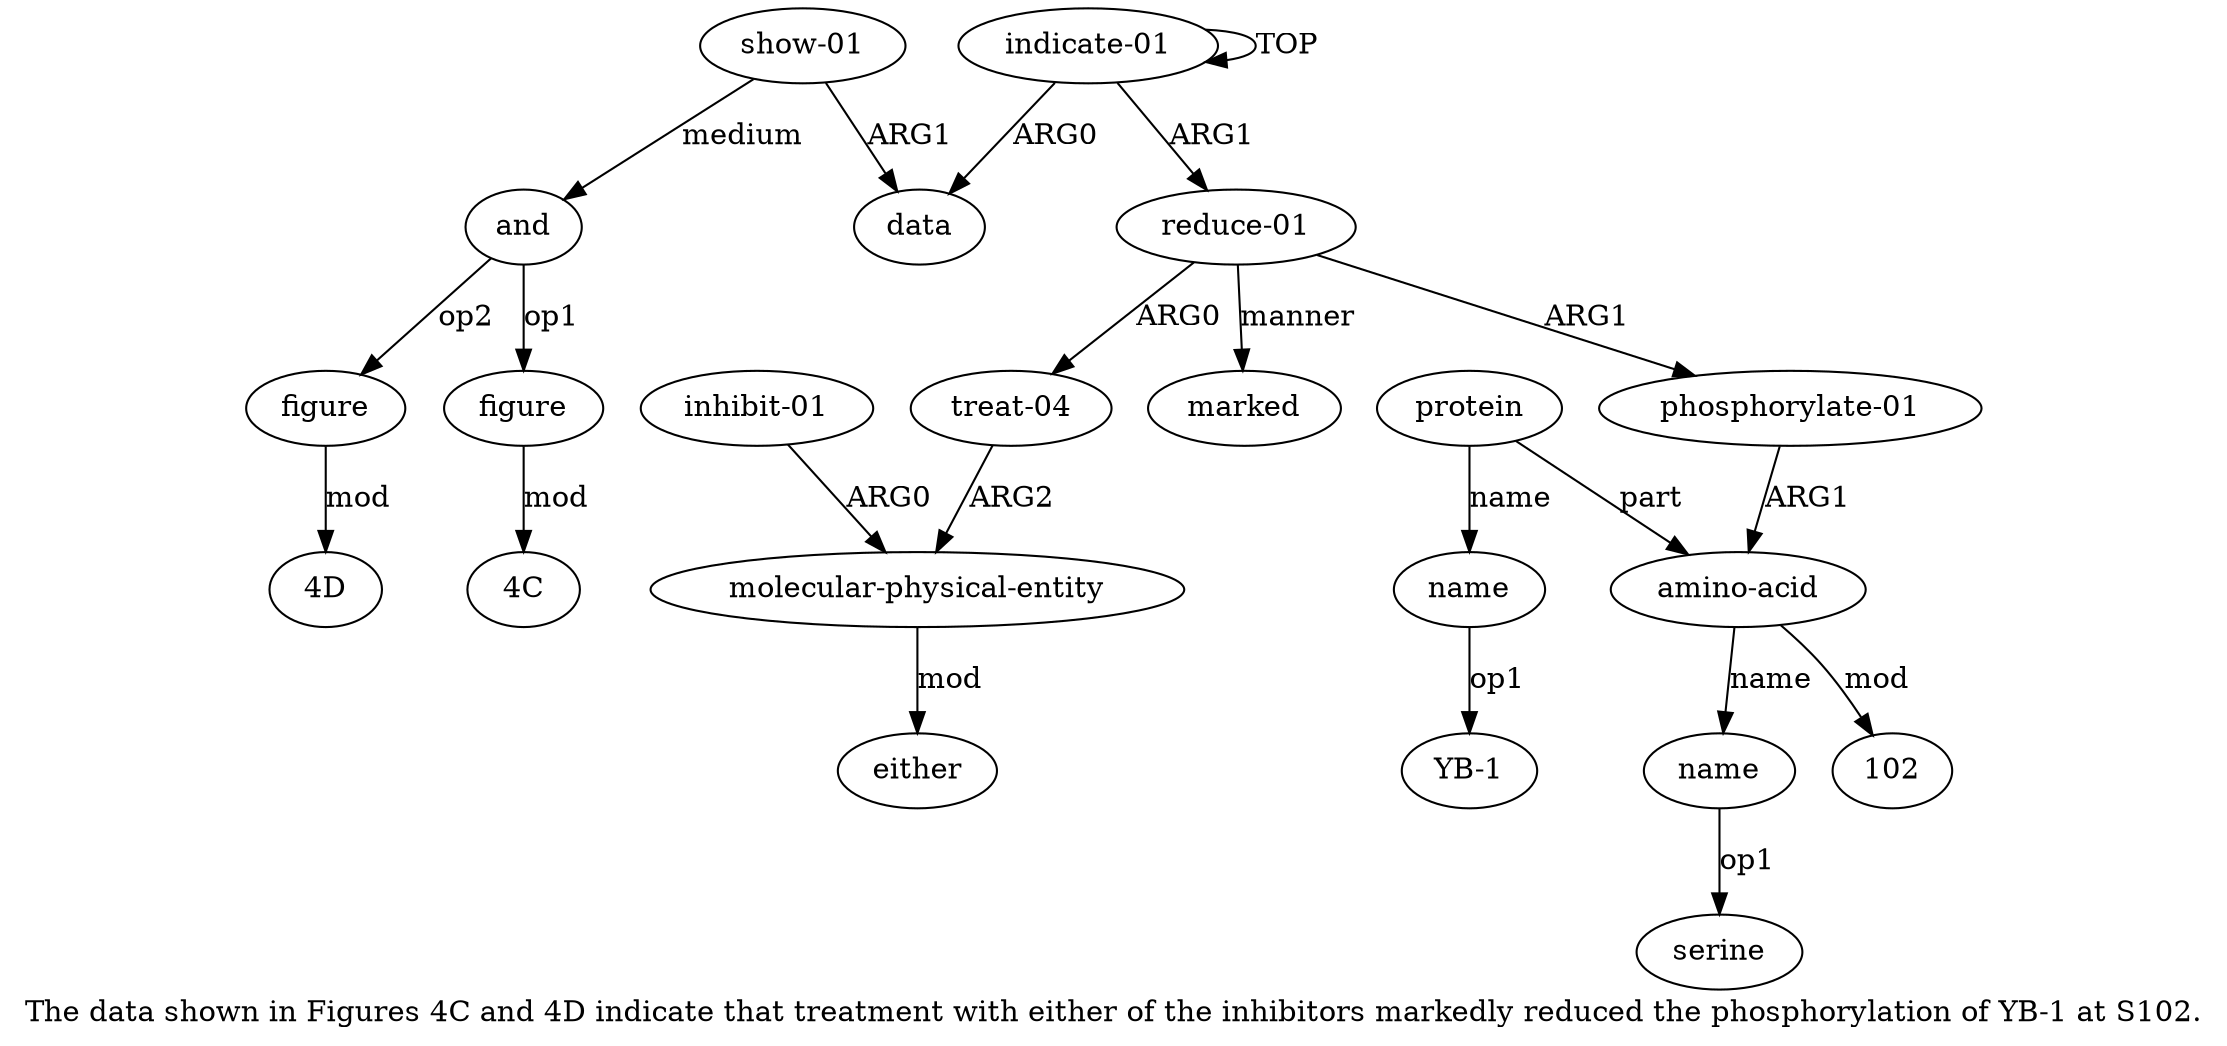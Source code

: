 digraph  {
	graph [label="The data shown in Figures 4C and 4D indicate that treatment with either of the inhibitors markedly reduced the phosphorylation of \
YB-1 at S102."];
	node [label="\N"];
	"a4 4C"	 [color=black,
		gold_ind=-1,
		gold_label="4C",
		label="4C",
		test_ind=-1,
		test_label="4C"];
	"a5 4D"	 [color=black,
		gold_ind=-1,
		gold_label="4D",
		label="4D",
		test_ind=-1,
		test_label="4D"];
	a15	 [color=black,
		gold_ind=15,
		gold_label=name,
		label=name,
		test_ind=15,
		test_label=name];
	"a15 YB-1"	 [color=black,
		gold_ind=-1,
		gold_label="YB-1",
		label="YB-1",
		test_ind=-1,
		test_label="YB-1"];
	a15 -> "a15 YB-1" [key=0,
	color=black,
	gold_label=op1,
	label=op1,
	test_label=op1];
a14 [color=black,
	gold_ind=14,
	gold_label=protein,
	label=protein,
	test_ind=14,
	test_label=protein];
a14 -> a15 [key=0,
color=black,
gold_label=name,
label=name,
test_label=name];
a12 [color=black,
gold_ind=12,
gold_label="amino-acid",
label="amino-acid",
test_ind=12,
test_label="amino-acid"];
a14 -> a12 [key=0,
color=black,
gold_label=part,
label=part,
test_label=part];
a16 [color=black,
gold_ind=16,
gold_label=marked,
label=marked,
test_ind=16,
test_label=marked];
a11 [color=black,
gold_ind=11,
gold_label="phosphorylate-01",
label="phosphorylate-01",
test_ind=11,
test_label="phosphorylate-01"];
a11 -> a12 [key=0,
color=black,
gold_label=ARG1,
label=ARG1,
test_label=ARG1];
a10 [color=black,
gold_ind=10,
gold_label="inhibit-01",
label="inhibit-01",
test_ind=10,
test_label="inhibit-01"];
a8 [color=black,
gold_ind=8,
gold_label="molecular-physical-entity",
label="molecular-physical-entity",
test_ind=8,
test_label="molecular-physical-entity"];
a10 -> a8 [key=0,
color=black,
gold_label=ARG0,
label=ARG0,
test_label=ARG0];
a13 [color=black,
gold_ind=13,
gold_label=name,
label=name,
test_ind=13,
test_label=name];
"a13 serine" [color=black,
gold_ind=-1,
gold_label=serine,
label=serine,
test_ind=-1,
test_label=serine];
a13 -> "a13 serine" [key=0,
color=black,
gold_label=op1,
label=op1,
test_label=op1];
a12 -> a13 [key=0,
color=black,
gold_label=name,
label=name,
test_label=name];
"a12 102" [color=black,
gold_ind=-1,
gold_label=102,
label=102,
test_ind=-1,
test_label=102];
a12 -> "a12 102" [key=0,
color=black,
gold_label=mod,
label=mod,
test_label=mod];
a1 [color=black,
gold_ind=1,
gold_label=data,
label=data,
test_ind=1,
test_label=data];
a0 [color=black,
gold_ind=0,
gold_label="indicate-01",
label="indicate-01",
test_ind=0,
test_label="indicate-01"];
a0 -> a1 [key=0,
color=black,
gold_label=ARG0,
label=ARG0,
test_label=ARG0];
a0 -> a0 [key=0,
color=black,
gold_label=TOP,
label=TOP,
test_label=TOP];
a6 [color=black,
gold_ind=6,
gold_label="reduce-01",
label="reduce-01",
test_ind=6,
test_label="reduce-01"];
a0 -> a6 [key=0,
color=black,
gold_label=ARG1,
label=ARG1,
test_label=ARG1];
a3 [color=black,
gold_ind=3,
gold_label=and,
label=and,
test_ind=3,
test_label=and];
a5 [color=black,
gold_ind=5,
gold_label=figure,
label=figure,
test_ind=5,
test_label=figure];
a3 -> a5 [key=0,
color=black,
gold_label=op2,
label=op2,
test_label=op2];
a4 [color=black,
gold_ind=4,
gold_label=figure,
label=figure,
test_ind=4,
test_label=figure];
a3 -> a4 [key=0,
color=black,
gold_label=op1,
label=op1,
test_label=op1];
a2 [color=black,
gold_ind=2,
gold_label="show-01",
label="show-01",
test_ind=2,
test_label="show-01"];
a2 -> a1 [key=0,
color=black,
gold_label=ARG1,
label=ARG1,
test_label=ARG1];
a2 -> a3 [key=0,
color=black,
gold_label=medium,
label=medium,
test_label=medium];
a5 -> "a5 4D" [key=0,
color=black,
gold_label=mod,
label=mod,
test_label=mod];
a4 -> "a4 4C" [key=0,
color=black,
gold_label=mod,
label=mod,
test_label=mod];
a7 [color=black,
gold_ind=7,
gold_label="treat-04",
label="treat-04",
test_ind=7,
test_label="treat-04"];
a7 -> a8 [key=0,
color=black,
gold_label=ARG2,
label=ARG2,
test_label=ARG2];
a6 -> a16 [key=0,
color=black,
gold_label=manner,
label=manner,
test_label=manner];
a6 -> a11 [key=0,
color=black,
gold_label=ARG1,
label=ARG1,
test_label=ARG1];
a6 -> a7 [key=0,
color=black,
gold_label=ARG0,
label=ARG0,
test_label=ARG0];
a9 [color=black,
gold_ind=9,
gold_label=either,
label=either,
test_ind=9,
test_label=either];
a8 -> a9 [key=0,
color=black,
gold_label=mod,
label=mod,
test_label=mod];
}
